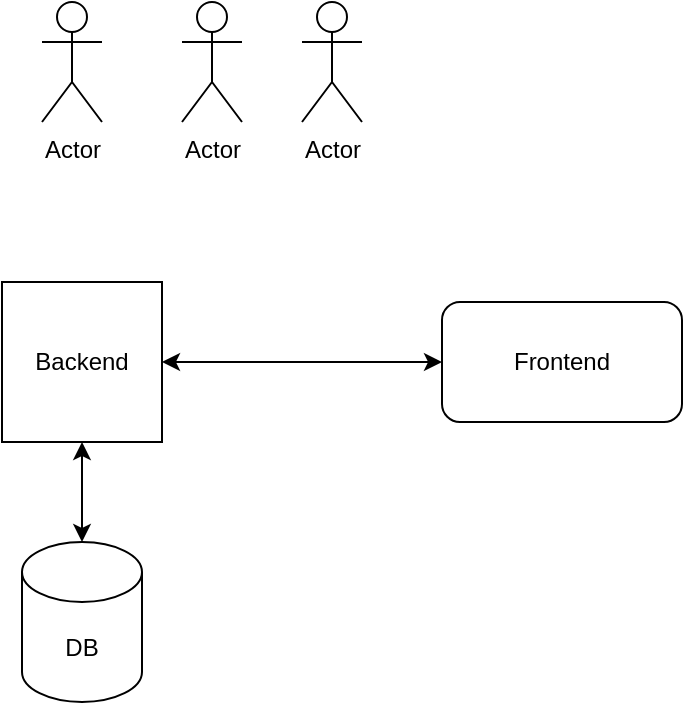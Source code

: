 <mxfile version="14.6.13" type="github">
  <diagram id="_gmvza0ySt1GJMW0rUwG" name="Arkkitehtuuri">
    <mxGraphModel dx="946" dy="664" grid="1" gridSize="10" guides="1" tooltips="1" connect="1" arrows="1" fold="1" page="1" pageScale="1" pageWidth="827" pageHeight="1169" math="0" shadow="0">
      <root>
        <mxCell id="0" />
        <mxCell id="1" parent="0" />
        <mxCell id="3ZayTrcRs9-UqB1efhbe-8" style="edgeStyle=orthogonalEdgeStyle;rounded=0;orthogonalLoop=1;jettySize=auto;html=1;exitX=0.5;exitY=0;exitDx=0;exitDy=0;exitPerimeter=0;entryX=0.5;entryY=1;entryDx=0;entryDy=0;startArrow=classic;startFill=1;" edge="1" parent="1" source="3ZayTrcRs9-UqB1efhbe-1" target="3ZayTrcRs9-UqB1efhbe-6">
          <mxGeometry relative="1" as="geometry" />
        </mxCell>
        <mxCell id="3ZayTrcRs9-UqB1efhbe-1" value="DB" style="shape=cylinder3;whiteSpace=wrap;html=1;boundedLbl=1;backgroundOutline=1;size=15;" vertex="1" parent="1">
          <mxGeometry x="160" y="390" width="60" height="80" as="geometry" />
        </mxCell>
        <mxCell id="3ZayTrcRs9-UqB1efhbe-2" value="Actor" style="shape=umlActor;verticalLabelPosition=bottom;verticalAlign=top;html=1;outlineConnect=0;" vertex="1" parent="1">
          <mxGeometry x="170" y="120" width="30" height="60" as="geometry" />
        </mxCell>
        <mxCell id="3ZayTrcRs9-UqB1efhbe-4" value="Actor" style="shape=umlActor;verticalLabelPosition=bottom;verticalAlign=top;html=1;outlineConnect=0;" vertex="1" parent="1">
          <mxGeometry x="240" y="120" width="30" height="60" as="geometry" />
        </mxCell>
        <mxCell id="3ZayTrcRs9-UqB1efhbe-5" value="Actor" style="shape=umlActor;verticalLabelPosition=bottom;verticalAlign=top;html=1;outlineConnect=0;" vertex="1" parent="1">
          <mxGeometry x="300" y="120" width="30" height="60" as="geometry" />
        </mxCell>
        <mxCell id="3ZayTrcRs9-UqB1efhbe-11" style="edgeStyle=orthogonalEdgeStyle;rounded=0;orthogonalLoop=1;jettySize=auto;html=1;exitX=1;exitY=0.5;exitDx=0;exitDy=0;startArrow=classic;startFill=1;" edge="1" parent="1" source="3ZayTrcRs9-UqB1efhbe-6" target="3ZayTrcRs9-UqB1efhbe-7">
          <mxGeometry relative="1" as="geometry" />
        </mxCell>
        <mxCell id="3ZayTrcRs9-UqB1efhbe-6" value="Backend" style="whiteSpace=wrap;html=1;aspect=fixed;" vertex="1" parent="1">
          <mxGeometry x="150" y="260" width="80" height="80" as="geometry" />
        </mxCell>
        <mxCell id="3ZayTrcRs9-UqB1efhbe-7" value="Frontend" style="rounded=1;whiteSpace=wrap;html=1;" vertex="1" parent="1">
          <mxGeometry x="370" y="270" width="120" height="60" as="geometry" />
        </mxCell>
      </root>
    </mxGraphModel>
  </diagram>
</mxfile>
